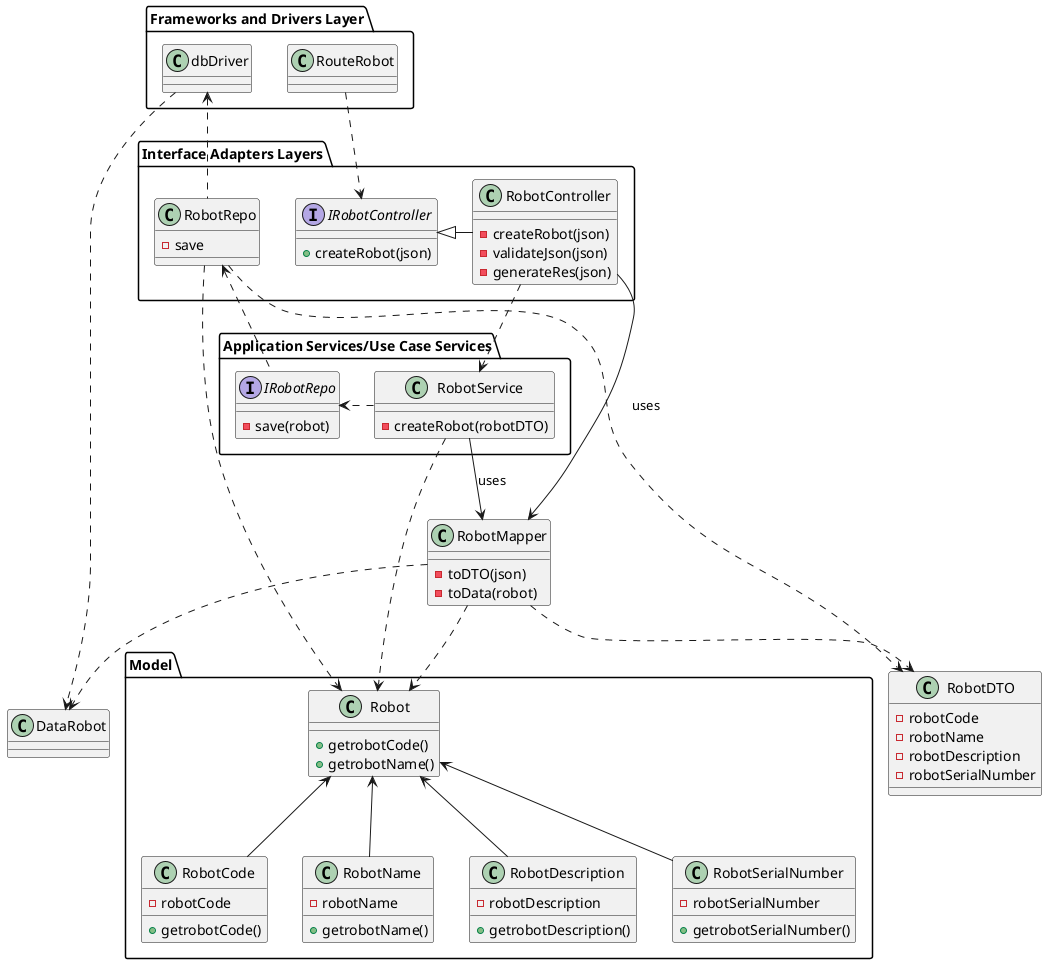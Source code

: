@startuml

package "Frameworks and Drivers Layer"  {
    class RouteRobot {}
    class dbDriver {}
}

package "Interface Adapters Layers"  {
    interface IRobotController {
        +createRobot(json)
    }
    class RobotController {
        -createRobot(json)
        -validateJson(json)
        -generateRes(json)
    }
    class RobotRepo {
        -save
    }
}

RobotController --> RobotMapper : uses

package "Application Services/Use Case Services"   {
    class RobotService {
        -createRobot(robotDTO)
    }
    interface IRobotRepo {
        -save(robot)
    }
}
RobotService --> RobotMapper : uses

package "Model"  {
    class Robot {
        +getrobotCode()
        +getrobotName()
    }
    class RobotCode {
        -robotCode
        +getrobotCode()
    }
    class RobotName {
        -robotName
        +getrobotName()
    }
    class RobotDescription {
        -robotDescription
        +getrobotDescription()
    }
    class RobotSerialNumber {
        -robotSerialNumber
        +getrobotSerialNumber()
    }
}
class RobotMapper {
    -toDTO(json)
    -toData(robot)
}
class RobotDTO {
    -robotCode
    -robotName
    -robotDescription
    -robotSerialNumber
}
class DataRobot {}



RouteRobot .d.> IRobotController
RobotController -|> IRobotController
RobotController .d.> RobotService
RobotService .d.> Robot
RobotService .r.> IRobotRepo
IRobotRepo .u.> RobotRepo
RobotRepo .u.> dbDriver

RobotMapper ..> RobotDTO
RobotMapper ..> Robot
RobotMapper ..> DataRobot

dbDriver ..> DataRobot
RobotRepo ..> Robot
RobotRepo ..> RobotDTO

Robot <-- RobotCode
Robot <-- RobotName
Robot <-- RobotDescription
Robot <-- RobotSerialNumber


@enduml
